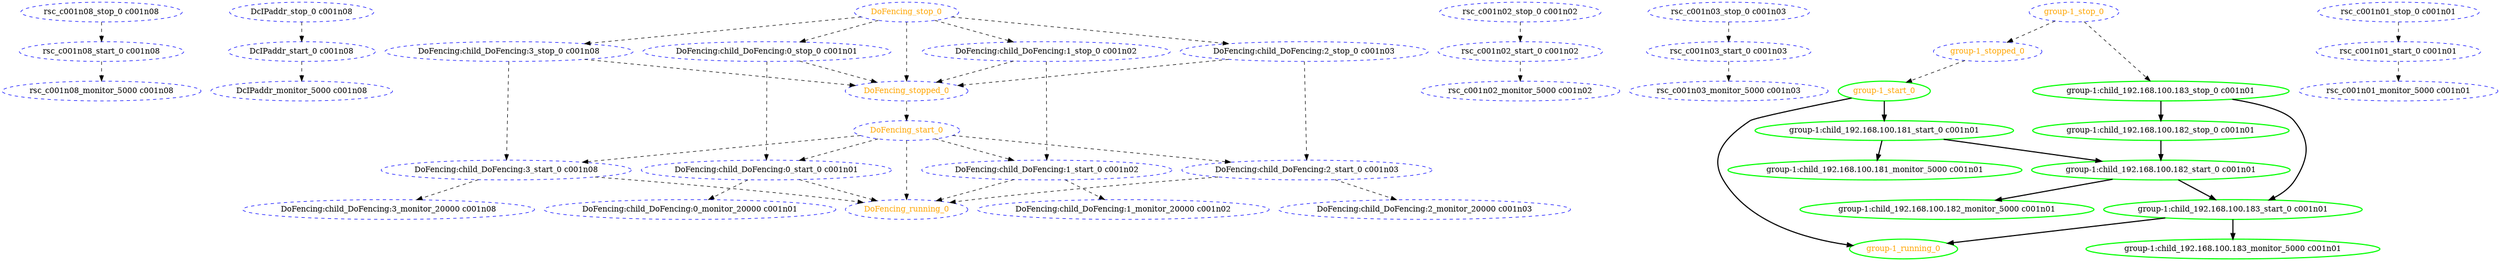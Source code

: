 digraph "g" {
	size = "30,30"
"rsc_c001n08_monitor_5000 c001n08" [ style="dashed" color="blue" fontcolor="black" ]
"DcIPaddr_monitor_5000 c001n08" [ style="dashed" color="blue" fontcolor="black" ]
"DoFencing:child_DoFencing:3_monitor_20000 c001n08" [ style="dashed" color="blue" fontcolor="black" ]
"rsc_c001n02_monitor_5000 c001n02" [ style="dashed" color="blue" fontcolor="black" ]
"DoFencing:child_DoFencing:1_monitor_20000 c001n02" [ style="dashed" color="blue" fontcolor="black" ]
"rsc_c001n03_monitor_5000 c001n03" [ style="dashed" color="blue" fontcolor="black" ]
"DoFencing:child_DoFencing:2_monitor_20000 c001n03" [ style="dashed" color="blue" fontcolor="black" ]
"DoFencing:child_DoFencing:0_monitor_20000 c001n01" [ style="dashed" color="blue" fontcolor="black" ]
"group-1:child_192.168.100.182_monitor_5000 c001n01" [ style=bold color="green" fontcolor="black" ]
"rsc_c001n01_monitor_5000 c001n01" [ style="dashed" color="blue" fontcolor="black" ]
"group-1:child_192.168.100.183_monitor_5000 c001n01" [ style=bold color="green" fontcolor="black" ]
"DcIPaddr_stop_0 c001n08" [ style="dashed" color="blue" fontcolor="black" ]
"DcIPaddr_start_0 c001n08" [ style="dashed" color="blue" fontcolor="black" ]
"group-1:child_192.168.100.181_start_0 c001n01" [ style=bold color="green" fontcolor="black" ]
"group-1:child_192.168.100.181_monitor_5000 c001n01" [ style=bold color="green" fontcolor="black" ]
"group-1:child_192.168.100.182_stop_0 c001n01" [ style=bold color="green" fontcolor="black" ]
"group-1:child_192.168.100.182_start_0 c001n01" [ style=bold color="green" fontcolor="black" ]
"group-1:child_192.168.100.183_stop_0 c001n01" [ style=bold color="green" fontcolor="black" ]
"group-1:child_192.168.100.183_start_0 c001n01" [ style=bold color="green" fontcolor="black" ]
"group-1_start_0" [ style=bold color="green" fontcolor="orange" ]
"group-1_running_0" [ style=bold color="green" fontcolor="orange" ]
"group-1_stop_0" [ style="dashed" color="blue" fontcolor="orange" ]
"group-1_stopped_0" [ style="dashed" color="blue" fontcolor="orange" ]
"rsc_c001n08_stop_0 c001n08" [ style="dashed" color="blue" fontcolor="black" ]
"rsc_c001n08_start_0 c001n08" [ style="dashed" color="blue" fontcolor="black" ]
"rsc_c001n02_stop_0 c001n02" [ style="dashed" color="blue" fontcolor="black" ]
"rsc_c001n02_start_0 c001n02" [ style="dashed" color="blue" fontcolor="black" ]
"rsc_c001n03_stop_0 c001n03" [ style="dashed" color="blue" fontcolor="black" ]
"rsc_c001n03_start_0 c001n03" [ style="dashed" color="blue" fontcolor="black" ]
"rsc_c001n01_stop_0 c001n01" [ style="dashed" color="blue" fontcolor="black" ]
"rsc_c001n01_start_0 c001n01" [ style="dashed" color="blue" fontcolor="black" ]
"DoFencing:child_DoFencing:0_stop_0 c001n01" [ style="dashed" color="blue" fontcolor="black" ]
"DoFencing:child_DoFencing:0_start_0 c001n01" [ style="dashed" color="blue" fontcolor="black" ]
"DoFencing:child_DoFencing:1_stop_0 c001n02" [ style="dashed" color="blue" fontcolor="black" ]
"DoFencing:child_DoFencing:1_start_0 c001n02" [ style="dashed" color="blue" fontcolor="black" ]
"DoFencing:child_DoFencing:2_stop_0 c001n03" [ style="dashed" color="blue" fontcolor="black" ]
"DoFencing:child_DoFencing:2_start_0 c001n03" [ style="dashed" color="blue" fontcolor="black" ]
"DoFencing:child_DoFencing:3_stop_0 c001n08" [ style="dashed" color="blue" fontcolor="black" ]
"DoFencing:child_DoFencing:3_start_0 c001n08" [ style="dashed" color="blue" fontcolor="black" ]
"DoFencing_start_0" [ style="dashed" color="blue" fontcolor="orange" ]
"DoFencing_running_0" [ style="dashed" color="blue" fontcolor="orange" ]
"DoFencing_stop_0" [ style="dashed" color="blue" fontcolor="orange" ]
"DoFencing_stopped_0" [ style="dashed" color="blue" fontcolor="orange" ]
"rsc_c001n08_start_0 c001n08" -> "rsc_c001n08_monitor_5000 c001n08" [ style = dashed]
"DcIPaddr_start_0 c001n08" -> "DcIPaddr_monitor_5000 c001n08" [ style = dashed]
"DoFencing:child_DoFencing:3_start_0 c001n08" -> "DoFencing:child_DoFencing:3_monitor_20000 c001n08" [ style = dashed]
"rsc_c001n02_start_0 c001n02" -> "rsc_c001n02_monitor_5000 c001n02" [ style = dashed]
"DoFencing:child_DoFencing:1_start_0 c001n02" -> "DoFencing:child_DoFencing:1_monitor_20000 c001n02" [ style = dashed]
"rsc_c001n03_start_0 c001n03" -> "rsc_c001n03_monitor_5000 c001n03" [ style = dashed]
"DoFencing:child_DoFencing:2_start_0 c001n03" -> "DoFencing:child_DoFencing:2_monitor_20000 c001n03" [ style = dashed]
"DoFencing:child_DoFencing:0_start_0 c001n01" -> "DoFencing:child_DoFencing:0_monitor_20000 c001n01" [ style = dashed]
"group-1:child_192.168.100.182_start_0 c001n01" -> "group-1:child_192.168.100.182_monitor_5000 c001n01" [ style = bold]
"rsc_c001n01_start_0 c001n01" -> "rsc_c001n01_monitor_5000 c001n01" [ style = dashed]
"group-1:child_192.168.100.183_start_0 c001n01" -> "group-1:child_192.168.100.183_monitor_5000 c001n01" [ style = bold]
"DcIPaddr_stop_0 c001n08" -> "DcIPaddr_start_0 c001n08" [ style = dashed]
"group-1_start_0" -> "group-1:child_192.168.100.181_start_0 c001n01" [ style = bold]
"group-1:child_192.168.100.181_start_0 c001n01" -> "group-1:child_192.168.100.181_monitor_5000 c001n01" [ style = bold]
"group-1:child_192.168.100.183_stop_0 c001n01" -> "group-1:child_192.168.100.182_stop_0 c001n01" [ style = bold]
"group-1:child_192.168.100.181_start_0 c001n01" -> "group-1:child_192.168.100.182_start_0 c001n01" [ style = bold]
"group-1:child_192.168.100.182_stop_0 c001n01" -> "group-1:child_192.168.100.182_start_0 c001n01" [ style = bold]
"group-1_stop_0" -> "group-1:child_192.168.100.183_stop_0 c001n01" [ style = dashed]
"group-1:child_192.168.100.182_start_0 c001n01" -> "group-1:child_192.168.100.183_start_0 c001n01" [ style = bold]
"group-1:child_192.168.100.183_stop_0 c001n01" -> "group-1:child_192.168.100.183_start_0 c001n01" [ style = bold]
"group-1_stopped_0" -> "group-1_start_0" [ style = dashed]
"group-1:child_192.168.100.183_start_0 c001n01" -> "group-1_running_0" [ style = bold]
"group-1_start_0" -> "group-1_running_0" [ style = bold]
"group-1_stop_0" -> "group-1_stopped_0" [ style = dashed]
"rsc_c001n08_stop_0 c001n08" -> "rsc_c001n08_start_0 c001n08" [ style = dashed]
"rsc_c001n02_stop_0 c001n02" -> "rsc_c001n02_start_0 c001n02" [ style = dashed]
"rsc_c001n03_stop_0 c001n03" -> "rsc_c001n03_start_0 c001n03" [ style = dashed]
"rsc_c001n01_stop_0 c001n01" -> "rsc_c001n01_start_0 c001n01" [ style = dashed]
"DoFencing_stop_0" -> "DoFencing:child_DoFencing:0_stop_0 c001n01" [ style = dashed]
"DoFencing:child_DoFencing:0_stop_0 c001n01" -> "DoFencing:child_DoFencing:0_start_0 c001n01" [ style = dashed]
"DoFencing_start_0" -> "DoFencing:child_DoFencing:0_start_0 c001n01" [ style = dashed]
"DoFencing_stop_0" -> "DoFencing:child_DoFencing:1_stop_0 c001n02" [ style = dashed]
"DoFencing:child_DoFencing:1_stop_0 c001n02" -> "DoFencing:child_DoFencing:1_start_0 c001n02" [ style = dashed]
"DoFencing_start_0" -> "DoFencing:child_DoFencing:1_start_0 c001n02" [ style = dashed]
"DoFencing_stop_0" -> "DoFencing:child_DoFencing:2_stop_0 c001n03" [ style = dashed]
"DoFencing:child_DoFencing:2_stop_0 c001n03" -> "DoFencing:child_DoFencing:2_start_0 c001n03" [ style = dashed]
"DoFencing_start_0" -> "DoFencing:child_DoFencing:2_start_0 c001n03" [ style = dashed]
"DoFencing_stop_0" -> "DoFencing:child_DoFencing:3_stop_0 c001n08" [ style = dashed]
"DoFencing:child_DoFencing:3_stop_0 c001n08" -> "DoFencing:child_DoFencing:3_start_0 c001n08" [ style = dashed]
"DoFencing_start_0" -> "DoFencing:child_DoFencing:3_start_0 c001n08" [ style = dashed]
"DoFencing_stopped_0" -> "DoFencing_start_0" [ style = dashed]
"DoFencing_start_0" -> "DoFencing_running_0" [ style = dashed]
"DoFencing:child_DoFencing:0_start_0 c001n01" -> "DoFencing_running_0" [ style = dashed]
"DoFencing:child_DoFencing:1_start_0 c001n02" -> "DoFencing_running_0" [ style = dashed]
"DoFencing:child_DoFencing:2_start_0 c001n03" -> "DoFencing_running_0" [ style = dashed]
"DoFencing:child_DoFencing:3_start_0 c001n08" -> "DoFencing_running_0" [ style = dashed]
"DoFencing_stop_0" -> "DoFencing_stopped_0" [ style = dashed]
"DoFencing:child_DoFencing:0_stop_0 c001n01" -> "DoFencing_stopped_0" [ style = dashed]
"DoFencing:child_DoFencing:1_stop_0 c001n02" -> "DoFencing_stopped_0" [ style = dashed]
"DoFencing:child_DoFencing:2_stop_0 c001n03" -> "DoFencing_stopped_0" [ style = dashed]
"DoFencing:child_DoFencing:3_stop_0 c001n08" -> "DoFencing_stopped_0" [ style = dashed]
}
